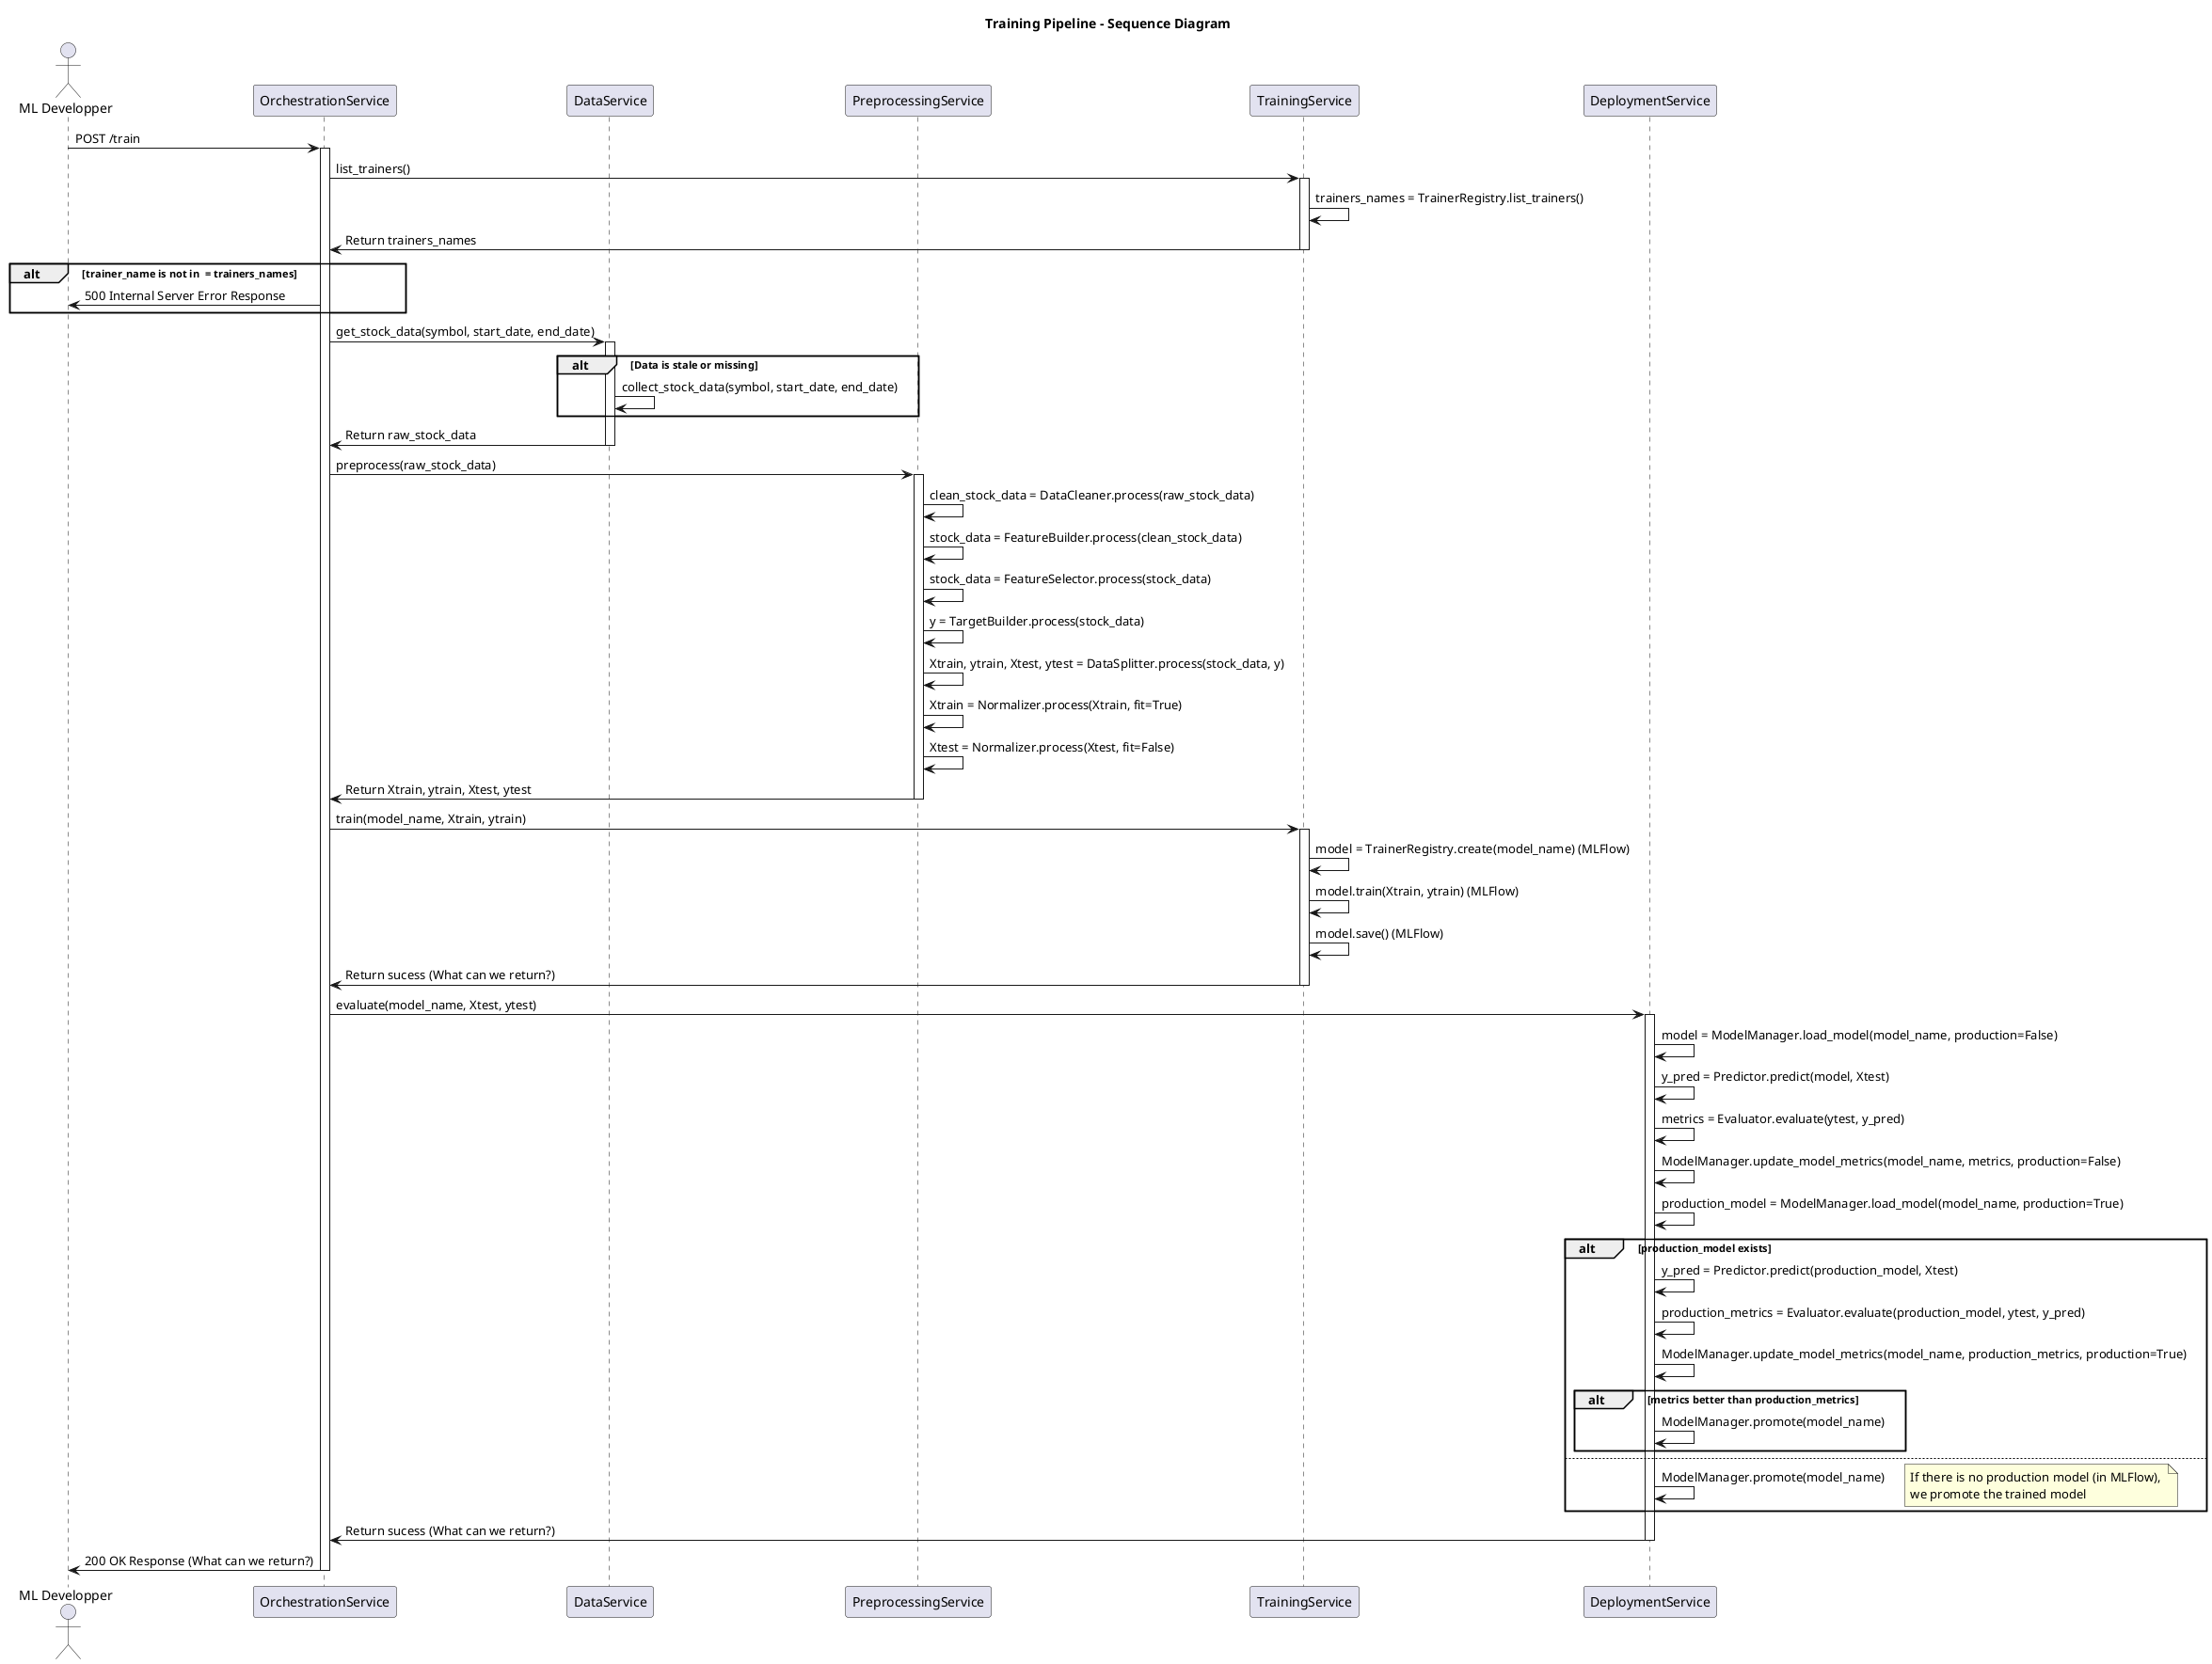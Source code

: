 @startuml

title Training Pipeline - Sequence Diagram

Actor "ML Developper" as User
participant OrchestrationService
participant DataService
participant PreprocessingService
participant TrainingService
participant DeploymentService


User -> OrchestrationService : POST /train
activate OrchestrationService


OrchestrationService -> TrainingService : list_trainers()
activate TrainingService
TrainingService -> TrainingService : trainers_names = TrainerRegistry.list_trainers()
TrainingService -> OrchestrationService : Return trainers_names
deactivate TrainingService

alt trainer_name is not in  = trainers_names
    OrchestrationService -> User : 500 Internal Server Error Response
end


OrchestrationService -> DataService : get_stock_data(symbol, start_date, end_date)
activate DataService

alt Data is stale or missing
    DataService -> DataService : collect_stock_data(symbol, start_date, end_date)
end
DataService -> OrchestrationService : Return raw_stock_data
deactivate DataService


OrchestrationService -> PreprocessingService : preprocess(raw_stock_data)
activate PreprocessingService
PreprocessingService -> PreprocessingService : clean_stock_data = DataCleaner.process(raw_stock_data)
PreprocessingService -> PreprocessingService : stock_data = FeatureBuilder.process(clean_stock_data)
PreprocessingService -> PreprocessingService : stock_data = FeatureSelector.process(stock_data)
PreprocessingService -> PreprocessingService : y = TargetBuilder.process(stock_data)
PreprocessingService -> PreprocessingService : Xtrain, ytrain, Xtest, ytest = DataSplitter.process(stock_data, y)
PreprocessingService -> PreprocessingService : Xtrain = Normalizer.process(Xtrain, fit=True)
PreprocessingService -> PreprocessingService : Xtest = Normalizer.process(Xtest, fit=False)
PreprocessingService -> OrchestrationService : Return Xtrain, ytrain, Xtest, ytest
deactivate PreprocessingService


OrchestrationService -> TrainingService : train(model_name, Xtrain, ytrain)
activate TrainingService

TrainingService -> TrainingService : model = TrainerRegistry.create(model_name) (MLFlow)
TrainingService -> TrainingService : model.train(Xtrain, ytrain) (MLFlow)
TrainingService -> TrainingService : model.save() (MLFlow)
TrainingService -> OrchestrationService : Return sucess (What can we return?)
deactivate TrainingService

OrchestrationService -> DeploymentService : evaluate(model_name, Xtest, ytest)
activate DeploymentService

DeploymentService -> DeploymentService : model = ModelManager.load_model(model_name, production=False)
DeploymentService -> DeploymentService : y_pred = Predictor.predict(model, Xtest)
DeploymentService -> DeploymentService : metrics = Evaluator.evaluate(ytest, y_pred)
DeploymentService -> DeploymentService : ModelManager.update_model_metrics(model_name, metrics, production=False)

DeploymentService -> DeploymentService : production_model = ModelManager.load_model(model_name, production=True)

alt production_model exists
    DeploymentService -> DeploymentService : y_pred = Predictor.predict(production_model, Xtest)
    DeploymentService -> DeploymentService : production_metrics = Evaluator.evaluate(production_model, ytest, y_pred)
    DeploymentService -> DeploymentService : ModelManager.update_model_metrics(model_name, production_metrics, production=True)

    alt metrics better than production_metrics
        DeploymentService -> DeploymentService : ModelManager.promote(model_name)
    end

else
    DeploymentService -> DeploymentService : ModelManager.promote(model_name)
    note right
    If there is no production model (in MLFlow), 
    we promote the trained model
    end note
end

DeploymentService -> OrchestrationService : Return sucess (What can we return?)
deactivate DeploymentService


OrchestrationService -> User : 200 OK Response (What can we return?)
deactivate OrchestrationService

@enduml